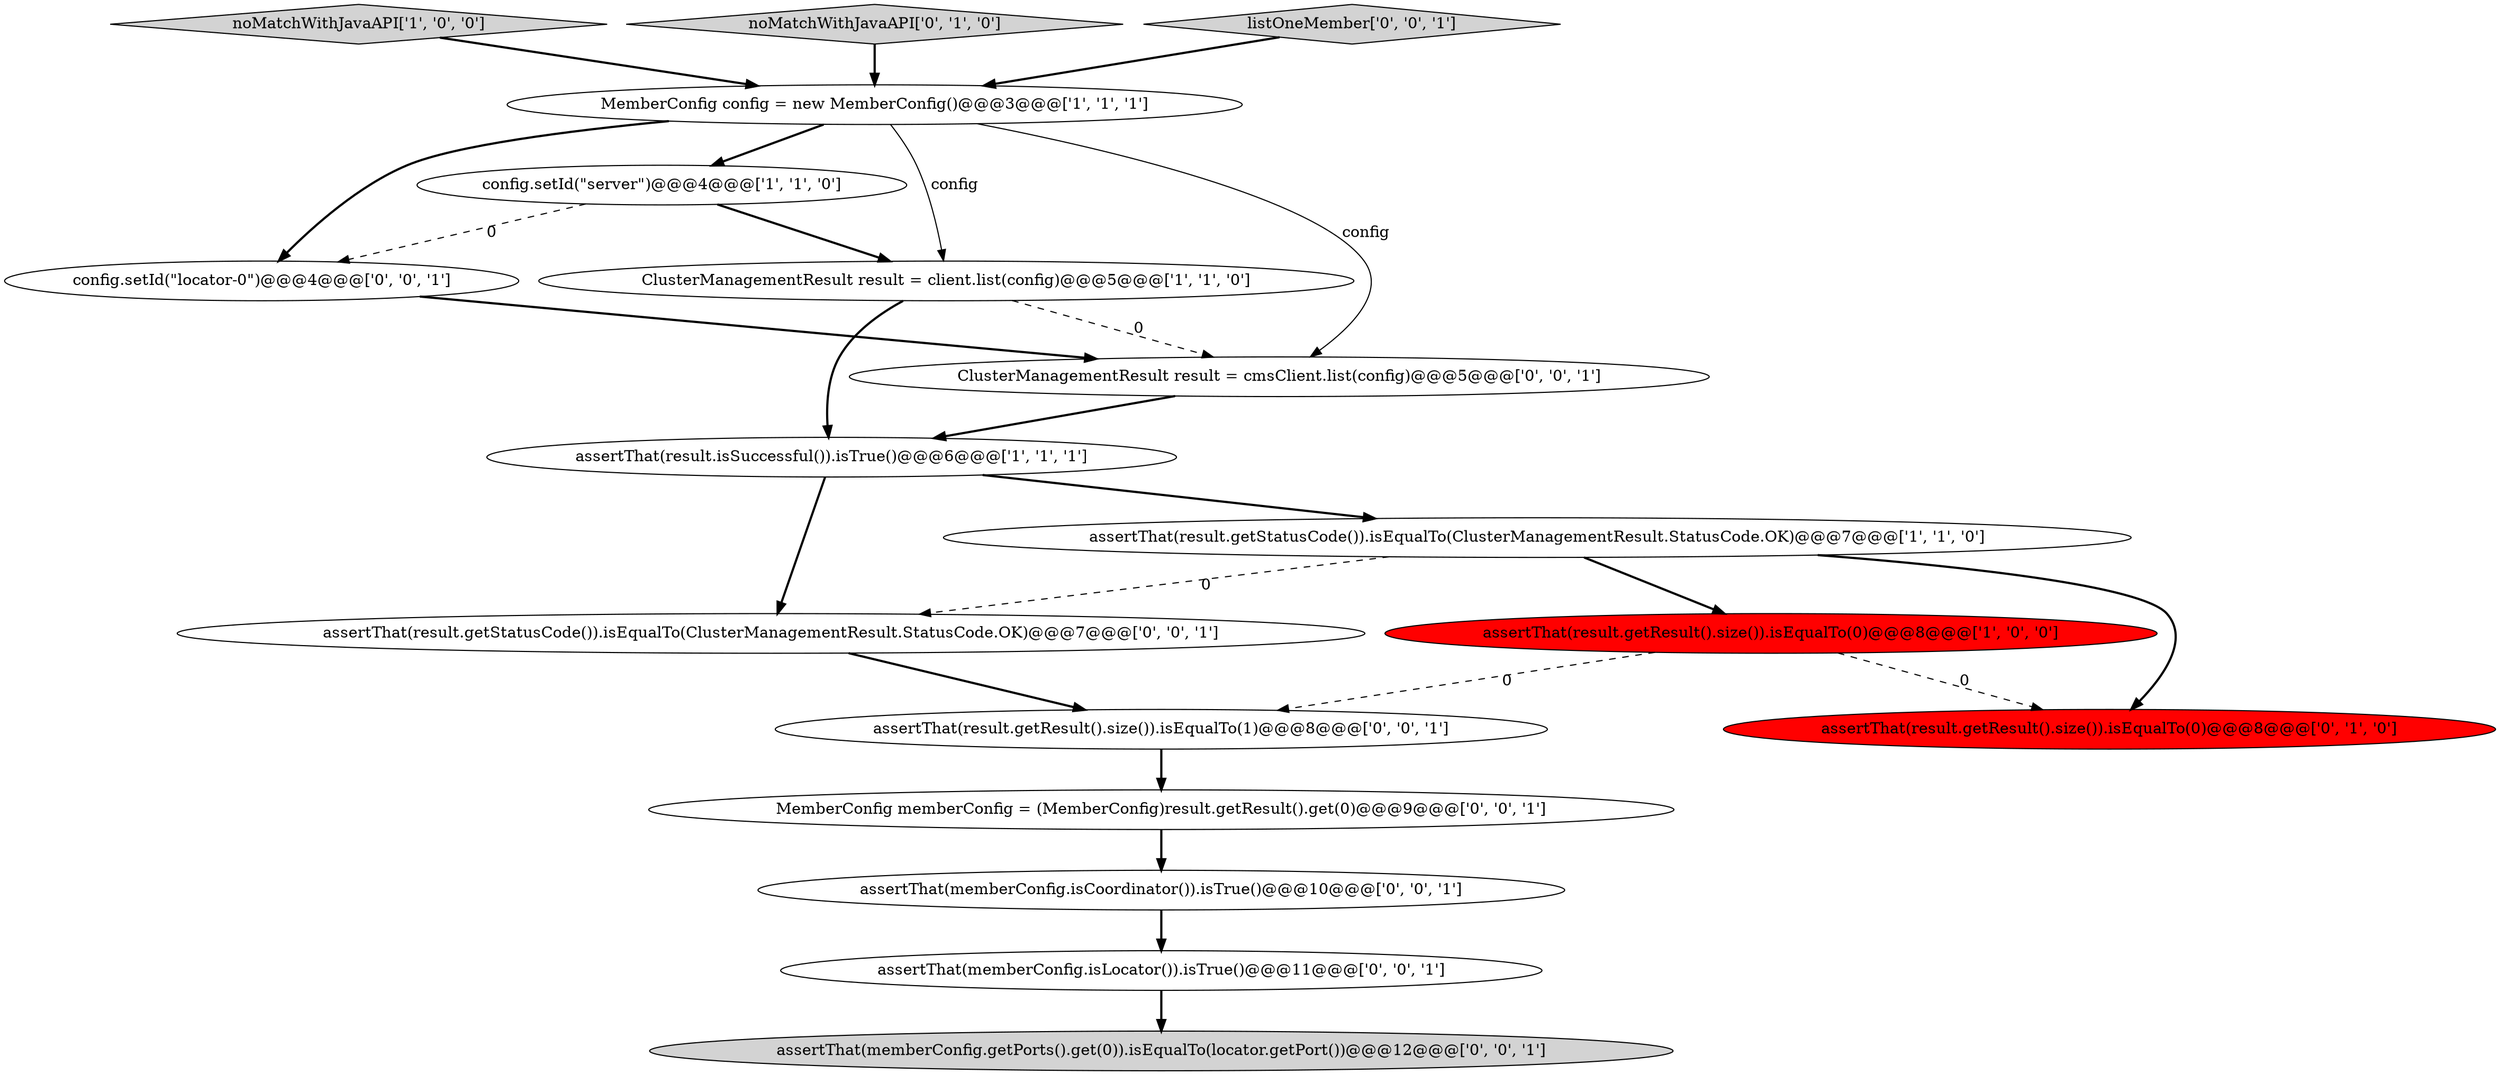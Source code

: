 digraph {
2 [style = filled, label = "noMatchWithJavaAPI['1', '0', '0']", fillcolor = lightgray, shape = diamond image = "AAA0AAABBB1BBB"];
7 [style = filled, label = "noMatchWithJavaAPI['0', '1', '0']", fillcolor = lightgray, shape = diamond image = "AAA0AAABBB2BBB"];
0 [style = filled, label = "MemberConfig config = new MemberConfig()@@@3@@@['1', '1', '1']", fillcolor = white, shape = ellipse image = "AAA0AAABBB1BBB"];
8 [style = filled, label = "assertThat(result.getResult().size()).isEqualTo(0)@@@8@@@['0', '1', '0']", fillcolor = red, shape = ellipse image = "AAA1AAABBB2BBB"];
14 [style = filled, label = "assertThat(memberConfig.isLocator()).isTrue()@@@11@@@['0', '0', '1']", fillcolor = white, shape = ellipse image = "AAA0AAABBB3BBB"];
6 [style = filled, label = "ClusterManagementResult result = client.list(config)@@@5@@@['1', '1', '0']", fillcolor = white, shape = ellipse image = "AAA0AAABBB1BBB"];
17 [style = filled, label = "ClusterManagementResult result = cmsClient.list(config)@@@5@@@['0', '0', '1']", fillcolor = white, shape = ellipse image = "AAA0AAABBB3BBB"];
5 [style = filled, label = "assertThat(result.getStatusCode()).isEqualTo(ClusterManagementResult.StatusCode.OK)@@@7@@@['1', '1', '0']", fillcolor = white, shape = ellipse image = "AAA0AAABBB1BBB"];
10 [style = filled, label = "assertThat(memberConfig.getPorts().get(0)).isEqualTo(locator.getPort())@@@12@@@['0', '0', '1']", fillcolor = lightgray, shape = ellipse image = "AAA0AAABBB3BBB"];
16 [style = filled, label = "listOneMember['0', '0', '1']", fillcolor = lightgray, shape = diamond image = "AAA0AAABBB3BBB"];
13 [style = filled, label = "assertThat(result.getResult().size()).isEqualTo(1)@@@8@@@['0', '0', '1']", fillcolor = white, shape = ellipse image = "AAA0AAABBB3BBB"];
4 [style = filled, label = "assertThat(result.getResult().size()).isEqualTo(0)@@@8@@@['1', '0', '0']", fillcolor = red, shape = ellipse image = "AAA1AAABBB1BBB"];
11 [style = filled, label = "assertThat(result.getStatusCode()).isEqualTo(ClusterManagementResult.StatusCode.OK)@@@7@@@['0', '0', '1']", fillcolor = white, shape = ellipse image = "AAA0AAABBB3BBB"];
1 [style = filled, label = "assertThat(result.isSuccessful()).isTrue()@@@6@@@['1', '1', '1']", fillcolor = white, shape = ellipse image = "AAA0AAABBB1BBB"];
3 [style = filled, label = "config.setId(\"server\")@@@4@@@['1', '1', '0']", fillcolor = white, shape = ellipse image = "AAA0AAABBB1BBB"];
12 [style = filled, label = "config.setId(\"locator-0\")@@@4@@@['0', '0', '1']", fillcolor = white, shape = ellipse image = "AAA0AAABBB3BBB"];
9 [style = filled, label = "assertThat(memberConfig.isCoordinator()).isTrue()@@@10@@@['0', '0', '1']", fillcolor = white, shape = ellipse image = "AAA0AAABBB3BBB"];
15 [style = filled, label = "MemberConfig memberConfig = (MemberConfig)result.getResult().get(0)@@@9@@@['0', '0', '1']", fillcolor = white, shape = ellipse image = "AAA0AAABBB3BBB"];
1->5 [style = bold, label=""];
0->3 [style = bold, label=""];
5->8 [style = bold, label=""];
16->0 [style = bold, label=""];
17->1 [style = bold, label=""];
0->17 [style = solid, label="config"];
0->12 [style = bold, label=""];
12->17 [style = bold, label=""];
14->10 [style = bold, label=""];
3->6 [style = bold, label=""];
7->0 [style = bold, label=""];
6->17 [style = dashed, label="0"];
1->11 [style = bold, label=""];
6->1 [style = bold, label=""];
2->0 [style = bold, label=""];
3->12 [style = dashed, label="0"];
5->11 [style = dashed, label="0"];
15->9 [style = bold, label=""];
11->13 [style = bold, label=""];
5->4 [style = bold, label=""];
4->8 [style = dashed, label="0"];
9->14 [style = bold, label=""];
13->15 [style = bold, label=""];
4->13 [style = dashed, label="0"];
0->6 [style = solid, label="config"];
}
